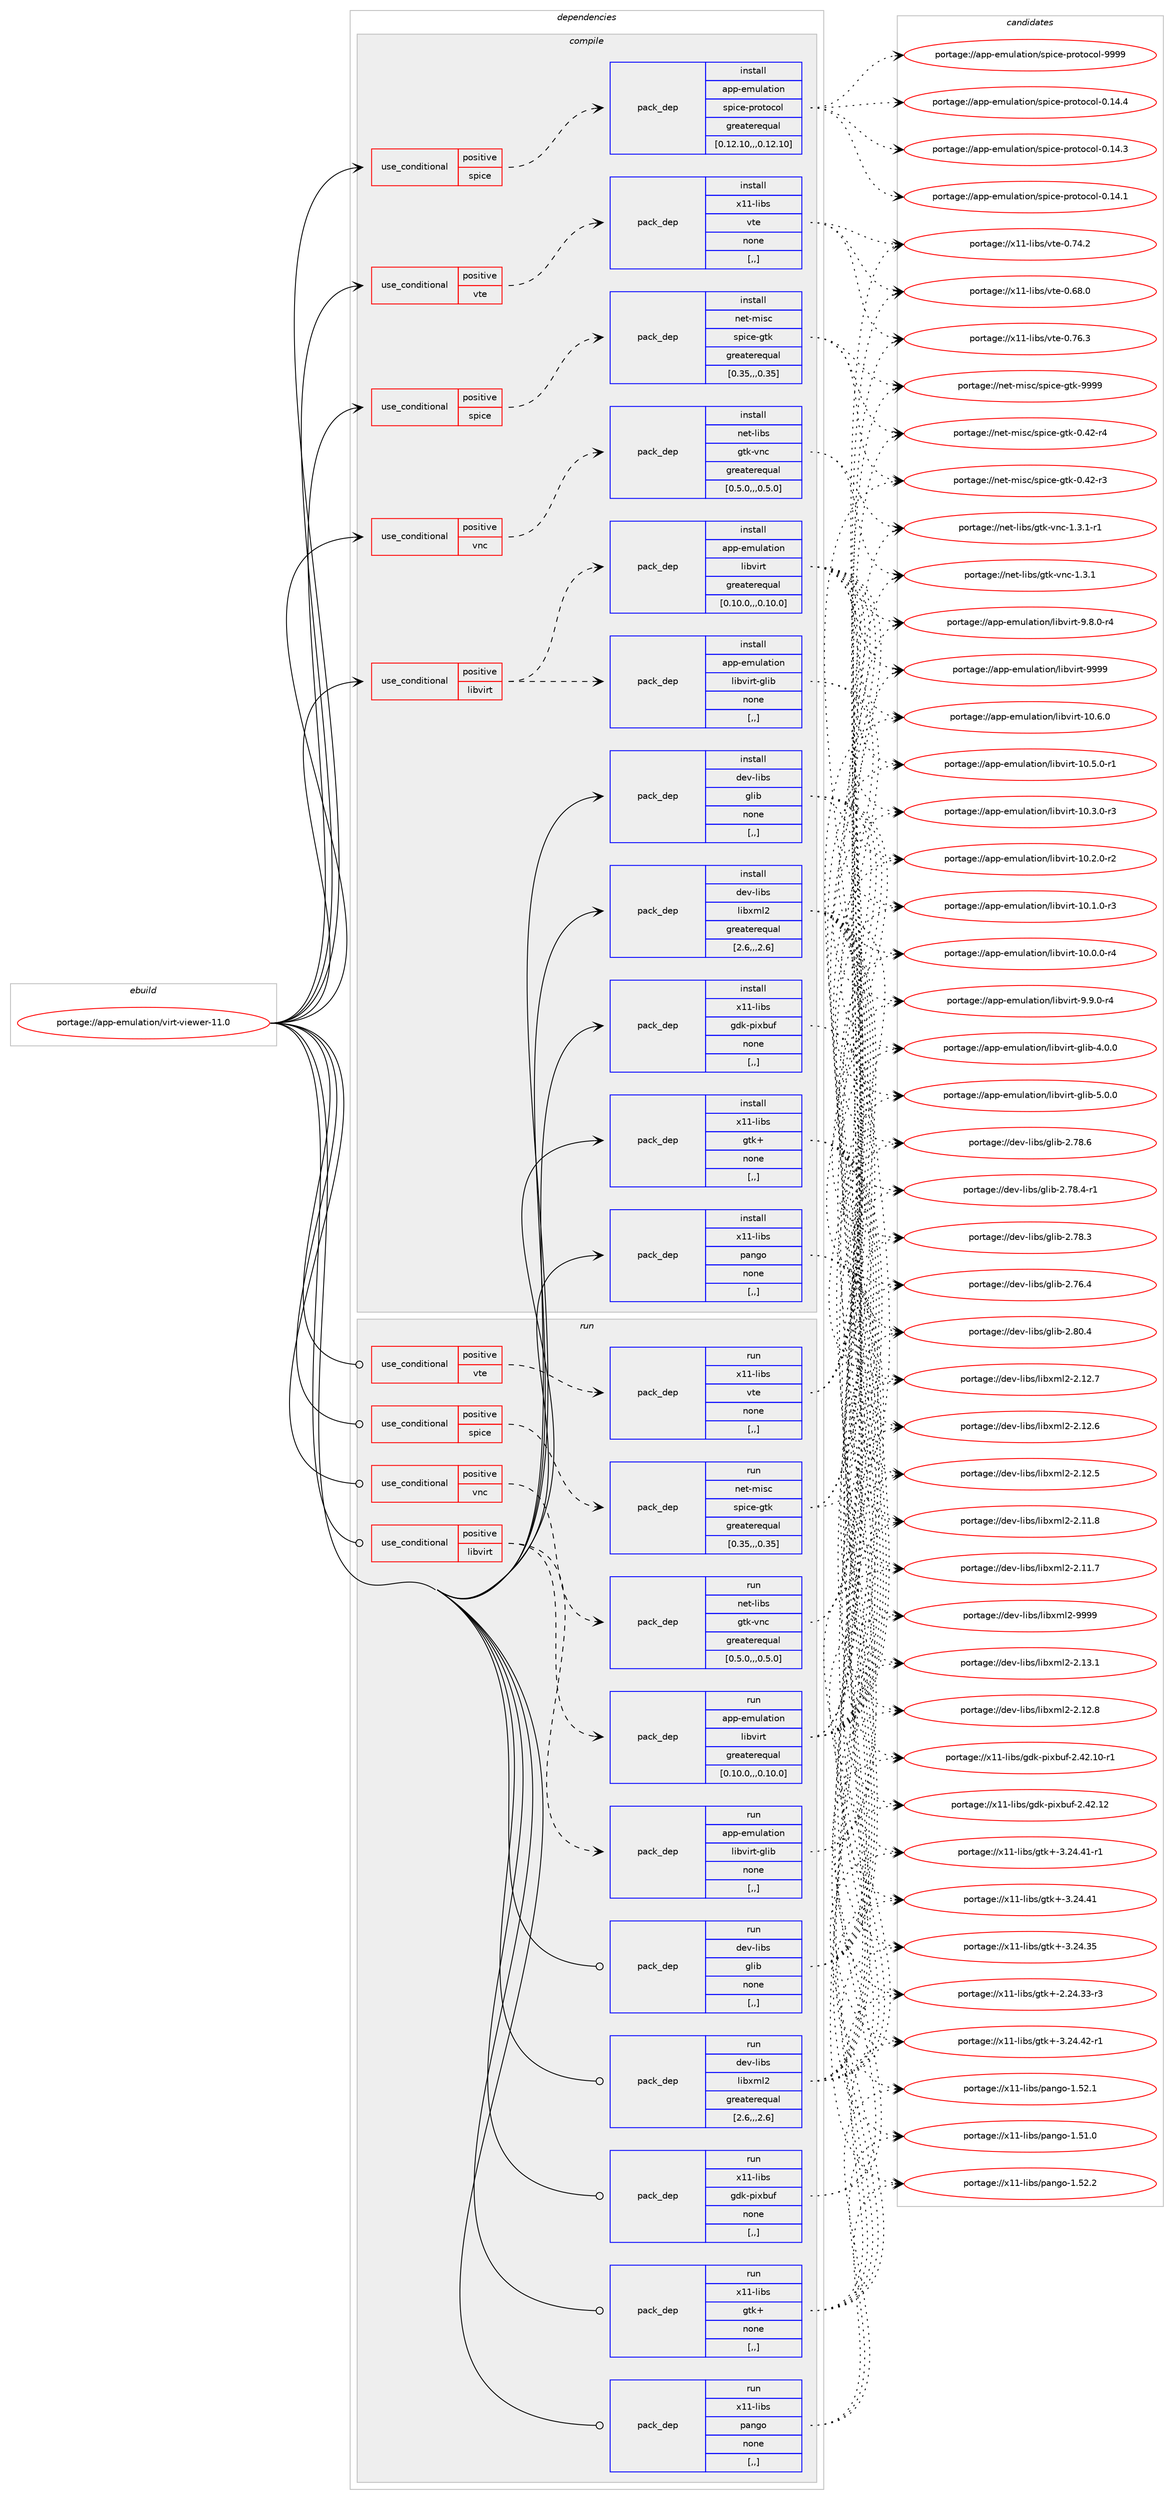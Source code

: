 digraph prolog {

# *************
# Graph options
# *************

newrank=true;
concentrate=true;
compound=true;
graph [rankdir=LR,fontname=Helvetica,fontsize=10,ranksep=1.5];#, ranksep=2.5, nodesep=0.2];
edge  [arrowhead=vee];
node  [fontname=Helvetica,fontsize=10];

# **********
# The ebuild
# **********

subgraph cluster_leftcol {
color=gray;
label=<<i>ebuild</i>>;
id [label="portage://app-emulation/virt-viewer-11.0", color=red, width=4, href="../app-emulation/virt-viewer-11.0.svg"];
}

# ****************
# The dependencies
# ****************

subgraph cluster_midcol {
color=gray;
label=<<i>dependencies</i>>;
subgraph cluster_compile {
fillcolor="#eeeeee";
style=filled;
label=<<i>compile</i>>;
subgraph cond139039 {
dependency525807 [label=<<TABLE BORDER="0" CELLBORDER="1" CELLSPACING="0" CELLPADDING="4"><TR><TD ROWSPAN="3" CELLPADDING="10">use_conditional</TD></TR><TR><TD>positive</TD></TR><TR><TD>libvirt</TD></TR></TABLE>>, shape=none, color=red];
subgraph pack382826 {
dependency525808 [label=<<TABLE BORDER="0" CELLBORDER="1" CELLSPACING="0" CELLPADDING="4" WIDTH="220"><TR><TD ROWSPAN="6" CELLPADDING="30">pack_dep</TD></TR><TR><TD WIDTH="110">install</TD></TR><TR><TD>app-emulation</TD></TR><TR><TD>libvirt</TD></TR><TR><TD>greaterequal</TD></TR><TR><TD>[0.10.0,,,0.10.0]</TD></TR></TABLE>>, shape=none, color=blue];
}
dependency525807:e -> dependency525808:w [weight=20,style="dashed",arrowhead="vee"];
subgraph pack382827 {
dependency525809 [label=<<TABLE BORDER="0" CELLBORDER="1" CELLSPACING="0" CELLPADDING="4" WIDTH="220"><TR><TD ROWSPAN="6" CELLPADDING="30">pack_dep</TD></TR><TR><TD WIDTH="110">install</TD></TR><TR><TD>app-emulation</TD></TR><TR><TD>libvirt-glib</TD></TR><TR><TD>none</TD></TR><TR><TD>[,,]</TD></TR></TABLE>>, shape=none, color=blue];
}
dependency525807:e -> dependency525809:w [weight=20,style="dashed",arrowhead="vee"];
}
id:e -> dependency525807:w [weight=20,style="solid",arrowhead="vee"];
subgraph cond139040 {
dependency525810 [label=<<TABLE BORDER="0" CELLBORDER="1" CELLSPACING="0" CELLPADDING="4"><TR><TD ROWSPAN="3" CELLPADDING="10">use_conditional</TD></TR><TR><TD>positive</TD></TR><TR><TD>spice</TD></TR></TABLE>>, shape=none, color=red];
subgraph pack382828 {
dependency525811 [label=<<TABLE BORDER="0" CELLBORDER="1" CELLSPACING="0" CELLPADDING="4" WIDTH="220"><TR><TD ROWSPAN="6" CELLPADDING="30">pack_dep</TD></TR><TR><TD WIDTH="110">install</TD></TR><TR><TD>app-emulation</TD></TR><TR><TD>spice-protocol</TD></TR><TR><TD>greaterequal</TD></TR><TR><TD>[0.12.10,,,0.12.10]</TD></TR></TABLE>>, shape=none, color=blue];
}
dependency525810:e -> dependency525811:w [weight=20,style="dashed",arrowhead="vee"];
}
id:e -> dependency525810:w [weight=20,style="solid",arrowhead="vee"];
subgraph cond139041 {
dependency525812 [label=<<TABLE BORDER="0" CELLBORDER="1" CELLSPACING="0" CELLPADDING="4"><TR><TD ROWSPAN="3" CELLPADDING="10">use_conditional</TD></TR><TR><TD>positive</TD></TR><TR><TD>spice</TD></TR></TABLE>>, shape=none, color=red];
subgraph pack382829 {
dependency525813 [label=<<TABLE BORDER="0" CELLBORDER="1" CELLSPACING="0" CELLPADDING="4" WIDTH="220"><TR><TD ROWSPAN="6" CELLPADDING="30">pack_dep</TD></TR><TR><TD WIDTH="110">install</TD></TR><TR><TD>net-misc</TD></TR><TR><TD>spice-gtk</TD></TR><TR><TD>greaterequal</TD></TR><TR><TD>[0.35,,,0.35]</TD></TR></TABLE>>, shape=none, color=blue];
}
dependency525812:e -> dependency525813:w [weight=20,style="dashed",arrowhead="vee"];
}
id:e -> dependency525812:w [weight=20,style="solid",arrowhead="vee"];
subgraph cond139042 {
dependency525814 [label=<<TABLE BORDER="0" CELLBORDER="1" CELLSPACING="0" CELLPADDING="4"><TR><TD ROWSPAN="3" CELLPADDING="10">use_conditional</TD></TR><TR><TD>positive</TD></TR><TR><TD>vnc</TD></TR></TABLE>>, shape=none, color=red];
subgraph pack382830 {
dependency525815 [label=<<TABLE BORDER="0" CELLBORDER="1" CELLSPACING="0" CELLPADDING="4" WIDTH="220"><TR><TD ROWSPAN="6" CELLPADDING="30">pack_dep</TD></TR><TR><TD WIDTH="110">install</TD></TR><TR><TD>net-libs</TD></TR><TR><TD>gtk-vnc</TD></TR><TR><TD>greaterequal</TD></TR><TR><TD>[0.5.0,,,0.5.0]</TD></TR></TABLE>>, shape=none, color=blue];
}
dependency525814:e -> dependency525815:w [weight=20,style="dashed",arrowhead="vee"];
}
id:e -> dependency525814:w [weight=20,style="solid",arrowhead="vee"];
subgraph cond139043 {
dependency525816 [label=<<TABLE BORDER="0" CELLBORDER="1" CELLSPACING="0" CELLPADDING="4"><TR><TD ROWSPAN="3" CELLPADDING="10">use_conditional</TD></TR><TR><TD>positive</TD></TR><TR><TD>vte</TD></TR></TABLE>>, shape=none, color=red];
subgraph pack382831 {
dependency525817 [label=<<TABLE BORDER="0" CELLBORDER="1" CELLSPACING="0" CELLPADDING="4" WIDTH="220"><TR><TD ROWSPAN="6" CELLPADDING="30">pack_dep</TD></TR><TR><TD WIDTH="110">install</TD></TR><TR><TD>x11-libs</TD></TR><TR><TD>vte</TD></TR><TR><TD>none</TD></TR><TR><TD>[,,]</TD></TR></TABLE>>, shape=none, color=blue];
}
dependency525816:e -> dependency525817:w [weight=20,style="dashed",arrowhead="vee"];
}
id:e -> dependency525816:w [weight=20,style="solid",arrowhead="vee"];
subgraph pack382832 {
dependency525818 [label=<<TABLE BORDER="0" CELLBORDER="1" CELLSPACING="0" CELLPADDING="4" WIDTH="220"><TR><TD ROWSPAN="6" CELLPADDING="30">pack_dep</TD></TR><TR><TD WIDTH="110">install</TD></TR><TR><TD>dev-libs</TD></TR><TR><TD>glib</TD></TR><TR><TD>none</TD></TR><TR><TD>[,,]</TD></TR></TABLE>>, shape=none, color=blue];
}
id:e -> dependency525818:w [weight=20,style="solid",arrowhead="vee"];
subgraph pack382833 {
dependency525819 [label=<<TABLE BORDER="0" CELLBORDER="1" CELLSPACING="0" CELLPADDING="4" WIDTH="220"><TR><TD ROWSPAN="6" CELLPADDING="30">pack_dep</TD></TR><TR><TD WIDTH="110">install</TD></TR><TR><TD>dev-libs</TD></TR><TR><TD>libxml2</TD></TR><TR><TD>greaterequal</TD></TR><TR><TD>[2.6,,,2.6]</TD></TR></TABLE>>, shape=none, color=blue];
}
id:e -> dependency525819:w [weight=20,style="solid",arrowhead="vee"];
subgraph pack382834 {
dependency525820 [label=<<TABLE BORDER="0" CELLBORDER="1" CELLSPACING="0" CELLPADDING="4" WIDTH="220"><TR><TD ROWSPAN="6" CELLPADDING="30">pack_dep</TD></TR><TR><TD WIDTH="110">install</TD></TR><TR><TD>x11-libs</TD></TR><TR><TD>gdk-pixbuf</TD></TR><TR><TD>none</TD></TR><TR><TD>[,,]</TD></TR></TABLE>>, shape=none, color=blue];
}
id:e -> dependency525820:w [weight=20,style="solid",arrowhead="vee"];
subgraph pack382835 {
dependency525821 [label=<<TABLE BORDER="0" CELLBORDER="1" CELLSPACING="0" CELLPADDING="4" WIDTH="220"><TR><TD ROWSPAN="6" CELLPADDING="30">pack_dep</TD></TR><TR><TD WIDTH="110">install</TD></TR><TR><TD>x11-libs</TD></TR><TR><TD>gtk+</TD></TR><TR><TD>none</TD></TR><TR><TD>[,,]</TD></TR></TABLE>>, shape=none, color=blue];
}
id:e -> dependency525821:w [weight=20,style="solid",arrowhead="vee"];
subgraph pack382836 {
dependency525822 [label=<<TABLE BORDER="0" CELLBORDER="1" CELLSPACING="0" CELLPADDING="4" WIDTH="220"><TR><TD ROWSPAN="6" CELLPADDING="30">pack_dep</TD></TR><TR><TD WIDTH="110">install</TD></TR><TR><TD>x11-libs</TD></TR><TR><TD>pango</TD></TR><TR><TD>none</TD></TR><TR><TD>[,,]</TD></TR></TABLE>>, shape=none, color=blue];
}
id:e -> dependency525822:w [weight=20,style="solid",arrowhead="vee"];
}
subgraph cluster_compileandrun {
fillcolor="#eeeeee";
style=filled;
label=<<i>compile and run</i>>;
}
subgraph cluster_run {
fillcolor="#eeeeee";
style=filled;
label=<<i>run</i>>;
subgraph cond139044 {
dependency525823 [label=<<TABLE BORDER="0" CELLBORDER="1" CELLSPACING="0" CELLPADDING="4"><TR><TD ROWSPAN="3" CELLPADDING="10">use_conditional</TD></TR><TR><TD>positive</TD></TR><TR><TD>libvirt</TD></TR></TABLE>>, shape=none, color=red];
subgraph pack382837 {
dependency525824 [label=<<TABLE BORDER="0" CELLBORDER="1" CELLSPACING="0" CELLPADDING="4" WIDTH="220"><TR><TD ROWSPAN="6" CELLPADDING="30">pack_dep</TD></TR><TR><TD WIDTH="110">run</TD></TR><TR><TD>app-emulation</TD></TR><TR><TD>libvirt</TD></TR><TR><TD>greaterequal</TD></TR><TR><TD>[0.10.0,,,0.10.0]</TD></TR></TABLE>>, shape=none, color=blue];
}
dependency525823:e -> dependency525824:w [weight=20,style="dashed",arrowhead="vee"];
subgraph pack382838 {
dependency525825 [label=<<TABLE BORDER="0" CELLBORDER="1" CELLSPACING="0" CELLPADDING="4" WIDTH="220"><TR><TD ROWSPAN="6" CELLPADDING="30">pack_dep</TD></TR><TR><TD WIDTH="110">run</TD></TR><TR><TD>app-emulation</TD></TR><TR><TD>libvirt-glib</TD></TR><TR><TD>none</TD></TR><TR><TD>[,,]</TD></TR></TABLE>>, shape=none, color=blue];
}
dependency525823:e -> dependency525825:w [weight=20,style="dashed",arrowhead="vee"];
}
id:e -> dependency525823:w [weight=20,style="solid",arrowhead="odot"];
subgraph cond139045 {
dependency525826 [label=<<TABLE BORDER="0" CELLBORDER="1" CELLSPACING="0" CELLPADDING="4"><TR><TD ROWSPAN="3" CELLPADDING="10">use_conditional</TD></TR><TR><TD>positive</TD></TR><TR><TD>spice</TD></TR></TABLE>>, shape=none, color=red];
subgraph pack382839 {
dependency525827 [label=<<TABLE BORDER="0" CELLBORDER="1" CELLSPACING="0" CELLPADDING="4" WIDTH="220"><TR><TD ROWSPAN="6" CELLPADDING="30">pack_dep</TD></TR><TR><TD WIDTH="110">run</TD></TR><TR><TD>net-misc</TD></TR><TR><TD>spice-gtk</TD></TR><TR><TD>greaterequal</TD></TR><TR><TD>[0.35,,,0.35]</TD></TR></TABLE>>, shape=none, color=blue];
}
dependency525826:e -> dependency525827:w [weight=20,style="dashed",arrowhead="vee"];
}
id:e -> dependency525826:w [weight=20,style="solid",arrowhead="odot"];
subgraph cond139046 {
dependency525828 [label=<<TABLE BORDER="0" CELLBORDER="1" CELLSPACING="0" CELLPADDING="4"><TR><TD ROWSPAN="3" CELLPADDING="10">use_conditional</TD></TR><TR><TD>positive</TD></TR><TR><TD>vnc</TD></TR></TABLE>>, shape=none, color=red];
subgraph pack382840 {
dependency525829 [label=<<TABLE BORDER="0" CELLBORDER="1" CELLSPACING="0" CELLPADDING="4" WIDTH="220"><TR><TD ROWSPAN="6" CELLPADDING="30">pack_dep</TD></TR><TR><TD WIDTH="110">run</TD></TR><TR><TD>net-libs</TD></TR><TR><TD>gtk-vnc</TD></TR><TR><TD>greaterequal</TD></TR><TR><TD>[0.5.0,,,0.5.0]</TD></TR></TABLE>>, shape=none, color=blue];
}
dependency525828:e -> dependency525829:w [weight=20,style="dashed",arrowhead="vee"];
}
id:e -> dependency525828:w [weight=20,style="solid",arrowhead="odot"];
subgraph cond139047 {
dependency525830 [label=<<TABLE BORDER="0" CELLBORDER="1" CELLSPACING="0" CELLPADDING="4"><TR><TD ROWSPAN="3" CELLPADDING="10">use_conditional</TD></TR><TR><TD>positive</TD></TR><TR><TD>vte</TD></TR></TABLE>>, shape=none, color=red];
subgraph pack382841 {
dependency525831 [label=<<TABLE BORDER="0" CELLBORDER="1" CELLSPACING="0" CELLPADDING="4" WIDTH="220"><TR><TD ROWSPAN="6" CELLPADDING="30">pack_dep</TD></TR><TR><TD WIDTH="110">run</TD></TR><TR><TD>x11-libs</TD></TR><TR><TD>vte</TD></TR><TR><TD>none</TD></TR><TR><TD>[,,]</TD></TR></TABLE>>, shape=none, color=blue];
}
dependency525830:e -> dependency525831:w [weight=20,style="dashed",arrowhead="vee"];
}
id:e -> dependency525830:w [weight=20,style="solid",arrowhead="odot"];
subgraph pack382842 {
dependency525832 [label=<<TABLE BORDER="0" CELLBORDER="1" CELLSPACING="0" CELLPADDING="4" WIDTH="220"><TR><TD ROWSPAN="6" CELLPADDING="30">pack_dep</TD></TR><TR><TD WIDTH="110">run</TD></TR><TR><TD>dev-libs</TD></TR><TR><TD>glib</TD></TR><TR><TD>none</TD></TR><TR><TD>[,,]</TD></TR></TABLE>>, shape=none, color=blue];
}
id:e -> dependency525832:w [weight=20,style="solid",arrowhead="odot"];
subgraph pack382843 {
dependency525833 [label=<<TABLE BORDER="0" CELLBORDER="1" CELLSPACING="0" CELLPADDING="4" WIDTH="220"><TR><TD ROWSPAN="6" CELLPADDING="30">pack_dep</TD></TR><TR><TD WIDTH="110">run</TD></TR><TR><TD>dev-libs</TD></TR><TR><TD>libxml2</TD></TR><TR><TD>greaterequal</TD></TR><TR><TD>[2.6,,,2.6]</TD></TR></TABLE>>, shape=none, color=blue];
}
id:e -> dependency525833:w [weight=20,style="solid",arrowhead="odot"];
subgraph pack382844 {
dependency525834 [label=<<TABLE BORDER="0" CELLBORDER="1" CELLSPACING="0" CELLPADDING="4" WIDTH="220"><TR><TD ROWSPAN="6" CELLPADDING="30">pack_dep</TD></TR><TR><TD WIDTH="110">run</TD></TR><TR><TD>x11-libs</TD></TR><TR><TD>gdk-pixbuf</TD></TR><TR><TD>none</TD></TR><TR><TD>[,,]</TD></TR></TABLE>>, shape=none, color=blue];
}
id:e -> dependency525834:w [weight=20,style="solid",arrowhead="odot"];
subgraph pack382845 {
dependency525835 [label=<<TABLE BORDER="0" CELLBORDER="1" CELLSPACING="0" CELLPADDING="4" WIDTH="220"><TR><TD ROWSPAN="6" CELLPADDING="30">pack_dep</TD></TR><TR><TD WIDTH="110">run</TD></TR><TR><TD>x11-libs</TD></TR><TR><TD>gtk+</TD></TR><TR><TD>none</TD></TR><TR><TD>[,,]</TD></TR></TABLE>>, shape=none, color=blue];
}
id:e -> dependency525835:w [weight=20,style="solid",arrowhead="odot"];
subgraph pack382846 {
dependency525836 [label=<<TABLE BORDER="0" CELLBORDER="1" CELLSPACING="0" CELLPADDING="4" WIDTH="220"><TR><TD ROWSPAN="6" CELLPADDING="30">pack_dep</TD></TR><TR><TD WIDTH="110">run</TD></TR><TR><TD>x11-libs</TD></TR><TR><TD>pango</TD></TR><TR><TD>none</TD></TR><TR><TD>[,,]</TD></TR></TABLE>>, shape=none, color=blue];
}
id:e -> dependency525836:w [weight=20,style="solid",arrowhead="odot"];
}
}

# **************
# The candidates
# **************

subgraph cluster_choices {
rank=same;
color=gray;
label=<<i>candidates</i>>;

subgraph choice382826 {
color=black;
nodesep=1;
choice97112112451011091171089711610511111047108105981181051141164557575757 [label="portage://app-emulation/libvirt-9999", color=red, width=4,href="../app-emulation/libvirt-9999.svg"];
choice971121124510110911710897116105111110471081059811810511411645494846544648 [label="portage://app-emulation/libvirt-10.6.0", color=red, width=4,href="../app-emulation/libvirt-10.6.0.svg"];
choice9711211245101109117108971161051111104710810598118105114116454948465346484511449 [label="portage://app-emulation/libvirt-10.5.0-r1", color=red, width=4,href="../app-emulation/libvirt-10.5.0-r1.svg"];
choice9711211245101109117108971161051111104710810598118105114116454948465146484511451 [label="portage://app-emulation/libvirt-10.3.0-r3", color=red, width=4,href="../app-emulation/libvirt-10.3.0-r3.svg"];
choice9711211245101109117108971161051111104710810598118105114116454948465046484511450 [label="portage://app-emulation/libvirt-10.2.0-r2", color=red, width=4,href="../app-emulation/libvirt-10.2.0-r2.svg"];
choice9711211245101109117108971161051111104710810598118105114116454948464946484511451 [label="portage://app-emulation/libvirt-10.1.0-r3", color=red, width=4,href="../app-emulation/libvirt-10.1.0-r3.svg"];
choice9711211245101109117108971161051111104710810598118105114116454948464846484511452 [label="portage://app-emulation/libvirt-10.0.0-r4", color=red, width=4,href="../app-emulation/libvirt-10.0.0-r4.svg"];
choice97112112451011091171089711610511111047108105981181051141164557465746484511452 [label="portage://app-emulation/libvirt-9.9.0-r4", color=red, width=4,href="../app-emulation/libvirt-9.9.0-r4.svg"];
choice97112112451011091171089711610511111047108105981181051141164557465646484511452 [label="portage://app-emulation/libvirt-9.8.0-r4", color=red, width=4,href="../app-emulation/libvirt-9.8.0-r4.svg"];
dependency525808:e -> choice97112112451011091171089711610511111047108105981181051141164557575757:w [style=dotted,weight="100"];
dependency525808:e -> choice971121124510110911710897116105111110471081059811810511411645494846544648:w [style=dotted,weight="100"];
dependency525808:e -> choice9711211245101109117108971161051111104710810598118105114116454948465346484511449:w [style=dotted,weight="100"];
dependency525808:e -> choice9711211245101109117108971161051111104710810598118105114116454948465146484511451:w [style=dotted,weight="100"];
dependency525808:e -> choice9711211245101109117108971161051111104710810598118105114116454948465046484511450:w [style=dotted,weight="100"];
dependency525808:e -> choice9711211245101109117108971161051111104710810598118105114116454948464946484511451:w [style=dotted,weight="100"];
dependency525808:e -> choice9711211245101109117108971161051111104710810598118105114116454948464846484511452:w [style=dotted,weight="100"];
dependency525808:e -> choice97112112451011091171089711610511111047108105981181051141164557465746484511452:w [style=dotted,weight="100"];
dependency525808:e -> choice97112112451011091171089711610511111047108105981181051141164557465646484511452:w [style=dotted,weight="100"];
}
subgraph choice382827 {
color=black;
nodesep=1;
choice97112112451011091171089711610511111047108105981181051141164510310810598455346484648 [label="portage://app-emulation/libvirt-glib-5.0.0", color=red, width=4,href="../app-emulation/libvirt-glib-5.0.0.svg"];
choice97112112451011091171089711610511111047108105981181051141164510310810598455246484648 [label="portage://app-emulation/libvirt-glib-4.0.0", color=red, width=4,href="../app-emulation/libvirt-glib-4.0.0.svg"];
dependency525809:e -> choice97112112451011091171089711610511111047108105981181051141164510310810598455346484648:w [style=dotted,weight="100"];
dependency525809:e -> choice97112112451011091171089711610511111047108105981181051141164510310810598455246484648:w [style=dotted,weight="100"];
}
subgraph choice382828 {
color=black;
nodesep=1;
choice971121124510110911710897116105111110471151121059910145112114111116111991111084557575757 [label="portage://app-emulation/spice-protocol-9999", color=red, width=4,href="../app-emulation/spice-protocol-9999.svg"];
choice9711211245101109117108971161051111104711511210599101451121141111161119911110845484649524652 [label="portage://app-emulation/spice-protocol-0.14.4", color=red, width=4,href="../app-emulation/spice-protocol-0.14.4.svg"];
choice9711211245101109117108971161051111104711511210599101451121141111161119911110845484649524651 [label="portage://app-emulation/spice-protocol-0.14.3", color=red, width=4,href="../app-emulation/spice-protocol-0.14.3.svg"];
choice9711211245101109117108971161051111104711511210599101451121141111161119911110845484649524649 [label="portage://app-emulation/spice-protocol-0.14.1", color=red, width=4,href="../app-emulation/spice-protocol-0.14.1.svg"];
dependency525811:e -> choice971121124510110911710897116105111110471151121059910145112114111116111991111084557575757:w [style=dotted,weight="100"];
dependency525811:e -> choice9711211245101109117108971161051111104711511210599101451121141111161119911110845484649524652:w [style=dotted,weight="100"];
dependency525811:e -> choice9711211245101109117108971161051111104711511210599101451121141111161119911110845484649524651:w [style=dotted,weight="100"];
dependency525811:e -> choice9711211245101109117108971161051111104711511210599101451121141111161119911110845484649524649:w [style=dotted,weight="100"];
}
subgraph choice382829 {
color=black;
nodesep=1;
choice11010111645109105115994711511210599101451031161074557575757 [label="portage://net-misc/spice-gtk-9999", color=red, width=4,href="../net-misc/spice-gtk-9999.svg"];
choice110101116451091051159947115112105991014510311610745484652504511452 [label="portage://net-misc/spice-gtk-0.42-r4", color=red, width=4,href="../net-misc/spice-gtk-0.42-r4.svg"];
choice110101116451091051159947115112105991014510311610745484652504511451 [label="portage://net-misc/spice-gtk-0.42-r3", color=red, width=4,href="../net-misc/spice-gtk-0.42-r3.svg"];
dependency525813:e -> choice11010111645109105115994711511210599101451031161074557575757:w [style=dotted,weight="100"];
dependency525813:e -> choice110101116451091051159947115112105991014510311610745484652504511452:w [style=dotted,weight="100"];
dependency525813:e -> choice110101116451091051159947115112105991014510311610745484652504511451:w [style=dotted,weight="100"];
}
subgraph choice382830 {
color=black;
nodesep=1;
choice11010111645108105981154710311610745118110994549465146494511449 [label="portage://net-libs/gtk-vnc-1.3.1-r1", color=red, width=4,href="../net-libs/gtk-vnc-1.3.1-r1.svg"];
choice1101011164510810598115471031161074511811099454946514649 [label="portage://net-libs/gtk-vnc-1.3.1", color=red, width=4,href="../net-libs/gtk-vnc-1.3.1.svg"];
dependency525815:e -> choice11010111645108105981154710311610745118110994549465146494511449:w [style=dotted,weight="100"];
dependency525815:e -> choice1101011164510810598115471031161074511811099454946514649:w [style=dotted,weight="100"];
}
subgraph choice382831 {
color=black;
nodesep=1;
choice120494945108105981154711811610145484655544651 [label="portage://x11-libs/vte-0.76.3", color=red, width=4,href="../x11-libs/vte-0.76.3.svg"];
choice120494945108105981154711811610145484655524650 [label="portage://x11-libs/vte-0.74.2", color=red, width=4,href="../x11-libs/vte-0.74.2.svg"];
choice120494945108105981154711811610145484654564648 [label="portage://x11-libs/vte-0.68.0", color=red, width=4,href="../x11-libs/vte-0.68.0.svg"];
dependency525817:e -> choice120494945108105981154711811610145484655544651:w [style=dotted,weight="100"];
dependency525817:e -> choice120494945108105981154711811610145484655524650:w [style=dotted,weight="100"];
dependency525817:e -> choice120494945108105981154711811610145484654564648:w [style=dotted,weight="100"];
}
subgraph choice382832 {
color=black;
nodesep=1;
choice1001011184510810598115471031081059845504656484652 [label="portage://dev-libs/glib-2.80.4", color=red, width=4,href="../dev-libs/glib-2.80.4.svg"];
choice1001011184510810598115471031081059845504655564654 [label="portage://dev-libs/glib-2.78.6", color=red, width=4,href="../dev-libs/glib-2.78.6.svg"];
choice10010111845108105981154710310810598455046555646524511449 [label="portage://dev-libs/glib-2.78.4-r1", color=red, width=4,href="../dev-libs/glib-2.78.4-r1.svg"];
choice1001011184510810598115471031081059845504655564651 [label="portage://dev-libs/glib-2.78.3", color=red, width=4,href="../dev-libs/glib-2.78.3.svg"];
choice1001011184510810598115471031081059845504655544652 [label="portage://dev-libs/glib-2.76.4", color=red, width=4,href="../dev-libs/glib-2.76.4.svg"];
dependency525818:e -> choice1001011184510810598115471031081059845504656484652:w [style=dotted,weight="100"];
dependency525818:e -> choice1001011184510810598115471031081059845504655564654:w [style=dotted,weight="100"];
dependency525818:e -> choice10010111845108105981154710310810598455046555646524511449:w [style=dotted,weight="100"];
dependency525818:e -> choice1001011184510810598115471031081059845504655564651:w [style=dotted,weight="100"];
dependency525818:e -> choice1001011184510810598115471031081059845504655544652:w [style=dotted,weight="100"];
}
subgraph choice382833 {
color=black;
nodesep=1;
choice10010111845108105981154710810598120109108504557575757 [label="portage://dev-libs/libxml2-9999", color=red, width=4,href="../dev-libs/libxml2-9999.svg"];
choice100101118451081059811547108105981201091085045504649514649 [label="portage://dev-libs/libxml2-2.13.1", color=red, width=4,href="../dev-libs/libxml2-2.13.1.svg"];
choice100101118451081059811547108105981201091085045504649504656 [label="portage://dev-libs/libxml2-2.12.8", color=red, width=4,href="../dev-libs/libxml2-2.12.8.svg"];
choice100101118451081059811547108105981201091085045504649504655 [label="portage://dev-libs/libxml2-2.12.7", color=red, width=4,href="../dev-libs/libxml2-2.12.7.svg"];
choice100101118451081059811547108105981201091085045504649504654 [label="portage://dev-libs/libxml2-2.12.6", color=red, width=4,href="../dev-libs/libxml2-2.12.6.svg"];
choice100101118451081059811547108105981201091085045504649504653 [label="portage://dev-libs/libxml2-2.12.5", color=red, width=4,href="../dev-libs/libxml2-2.12.5.svg"];
choice100101118451081059811547108105981201091085045504649494656 [label="portage://dev-libs/libxml2-2.11.8", color=red, width=4,href="../dev-libs/libxml2-2.11.8.svg"];
choice100101118451081059811547108105981201091085045504649494655 [label="portage://dev-libs/libxml2-2.11.7", color=red, width=4,href="../dev-libs/libxml2-2.11.7.svg"];
dependency525819:e -> choice10010111845108105981154710810598120109108504557575757:w [style=dotted,weight="100"];
dependency525819:e -> choice100101118451081059811547108105981201091085045504649514649:w [style=dotted,weight="100"];
dependency525819:e -> choice100101118451081059811547108105981201091085045504649504656:w [style=dotted,weight="100"];
dependency525819:e -> choice100101118451081059811547108105981201091085045504649504655:w [style=dotted,weight="100"];
dependency525819:e -> choice100101118451081059811547108105981201091085045504649504654:w [style=dotted,weight="100"];
dependency525819:e -> choice100101118451081059811547108105981201091085045504649504653:w [style=dotted,weight="100"];
dependency525819:e -> choice100101118451081059811547108105981201091085045504649494656:w [style=dotted,weight="100"];
dependency525819:e -> choice100101118451081059811547108105981201091085045504649494655:w [style=dotted,weight="100"];
}
subgraph choice382834 {
color=black;
nodesep=1;
choice120494945108105981154710310010745112105120981171024550465250464950 [label="portage://x11-libs/gdk-pixbuf-2.42.12", color=red, width=4,href="../x11-libs/gdk-pixbuf-2.42.12.svg"];
choice1204949451081059811547103100107451121051209811710245504652504649484511449 [label="portage://x11-libs/gdk-pixbuf-2.42.10-r1", color=red, width=4,href="../x11-libs/gdk-pixbuf-2.42.10-r1.svg"];
dependency525820:e -> choice120494945108105981154710310010745112105120981171024550465250464950:w [style=dotted,weight="100"];
dependency525820:e -> choice1204949451081059811547103100107451121051209811710245504652504649484511449:w [style=dotted,weight="100"];
}
subgraph choice382835 {
color=black;
nodesep=1;
choice12049494510810598115471031161074345514650524652504511449 [label="portage://x11-libs/gtk+-3.24.42-r1", color=red, width=4,href="../x11-libs/gtk+-3.24.42-r1.svg"];
choice12049494510810598115471031161074345514650524652494511449 [label="portage://x11-libs/gtk+-3.24.41-r1", color=red, width=4,href="../x11-libs/gtk+-3.24.41-r1.svg"];
choice1204949451081059811547103116107434551465052465249 [label="portage://x11-libs/gtk+-3.24.41", color=red, width=4,href="../x11-libs/gtk+-3.24.41.svg"];
choice1204949451081059811547103116107434551465052465153 [label="portage://x11-libs/gtk+-3.24.35", color=red, width=4,href="../x11-libs/gtk+-3.24.35.svg"];
choice12049494510810598115471031161074345504650524651514511451 [label="portage://x11-libs/gtk+-2.24.33-r3", color=red, width=4,href="../x11-libs/gtk+-2.24.33-r3.svg"];
dependency525821:e -> choice12049494510810598115471031161074345514650524652504511449:w [style=dotted,weight="100"];
dependency525821:e -> choice12049494510810598115471031161074345514650524652494511449:w [style=dotted,weight="100"];
dependency525821:e -> choice1204949451081059811547103116107434551465052465249:w [style=dotted,weight="100"];
dependency525821:e -> choice1204949451081059811547103116107434551465052465153:w [style=dotted,weight="100"];
dependency525821:e -> choice12049494510810598115471031161074345504650524651514511451:w [style=dotted,weight="100"];
}
subgraph choice382836 {
color=black;
nodesep=1;
choice12049494510810598115471129711010311145494653504650 [label="portage://x11-libs/pango-1.52.2", color=red, width=4,href="../x11-libs/pango-1.52.2.svg"];
choice12049494510810598115471129711010311145494653504649 [label="portage://x11-libs/pango-1.52.1", color=red, width=4,href="../x11-libs/pango-1.52.1.svg"];
choice12049494510810598115471129711010311145494653494648 [label="portage://x11-libs/pango-1.51.0", color=red, width=4,href="../x11-libs/pango-1.51.0.svg"];
dependency525822:e -> choice12049494510810598115471129711010311145494653504650:w [style=dotted,weight="100"];
dependency525822:e -> choice12049494510810598115471129711010311145494653504649:w [style=dotted,weight="100"];
dependency525822:e -> choice12049494510810598115471129711010311145494653494648:w [style=dotted,weight="100"];
}
subgraph choice382837 {
color=black;
nodesep=1;
choice97112112451011091171089711610511111047108105981181051141164557575757 [label="portage://app-emulation/libvirt-9999", color=red, width=4,href="../app-emulation/libvirt-9999.svg"];
choice971121124510110911710897116105111110471081059811810511411645494846544648 [label="portage://app-emulation/libvirt-10.6.0", color=red, width=4,href="../app-emulation/libvirt-10.6.0.svg"];
choice9711211245101109117108971161051111104710810598118105114116454948465346484511449 [label="portage://app-emulation/libvirt-10.5.0-r1", color=red, width=4,href="../app-emulation/libvirt-10.5.0-r1.svg"];
choice9711211245101109117108971161051111104710810598118105114116454948465146484511451 [label="portage://app-emulation/libvirt-10.3.0-r3", color=red, width=4,href="../app-emulation/libvirt-10.3.0-r3.svg"];
choice9711211245101109117108971161051111104710810598118105114116454948465046484511450 [label="portage://app-emulation/libvirt-10.2.0-r2", color=red, width=4,href="../app-emulation/libvirt-10.2.0-r2.svg"];
choice9711211245101109117108971161051111104710810598118105114116454948464946484511451 [label="portage://app-emulation/libvirt-10.1.0-r3", color=red, width=4,href="../app-emulation/libvirt-10.1.0-r3.svg"];
choice9711211245101109117108971161051111104710810598118105114116454948464846484511452 [label="portage://app-emulation/libvirt-10.0.0-r4", color=red, width=4,href="../app-emulation/libvirt-10.0.0-r4.svg"];
choice97112112451011091171089711610511111047108105981181051141164557465746484511452 [label="portage://app-emulation/libvirt-9.9.0-r4", color=red, width=4,href="../app-emulation/libvirt-9.9.0-r4.svg"];
choice97112112451011091171089711610511111047108105981181051141164557465646484511452 [label="portage://app-emulation/libvirt-9.8.0-r4", color=red, width=4,href="../app-emulation/libvirt-9.8.0-r4.svg"];
dependency525824:e -> choice97112112451011091171089711610511111047108105981181051141164557575757:w [style=dotted,weight="100"];
dependency525824:e -> choice971121124510110911710897116105111110471081059811810511411645494846544648:w [style=dotted,weight="100"];
dependency525824:e -> choice9711211245101109117108971161051111104710810598118105114116454948465346484511449:w [style=dotted,weight="100"];
dependency525824:e -> choice9711211245101109117108971161051111104710810598118105114116454948465146484511451:w [style=dotted,weight="100"];
dependency525824:e -> choice9711211245101109117108971161051111104710810598118105114116454948465046484511450:w [style=dotted,weight="100"];
dependency525824:e -> choice9711211245101109117108971161051111104710810598118105114116454948464946484511451:w [style=dotted,weight="100"];
dependency525824:e -> choice9711211245101109117108971161051111104710810598118105114116454948464846484511452:w [style=dotted,weight="100"];
dependency525824:e -> choice97112112451011091171089711610511111047108105981181051141164557465746484511452:w [style=dotted,weight="100"];
dependency525824:e -> choice97112112451011091171089711610511111047108105981181051141164557465646484511452:w [style=dotted,weight="100"];
}
subgraph choice382838 {
color=black;
nodesep=1;
choice97112112451011091171089711610511111047108105981181051141164510310810598455346484648 [label="portage://app-emulation/libvirt-glib-5.0.0", color=red, width=4,href="../app-emulation/libvirt-glib-5.0.0.svg"];
choice97112112451011091171089711610511111047108105981181051141164510310810598455246484648 [label="portage://app-emulation/libvirt-glib-4.0.0", color=red, width=4,href="../app-emulation/libvirt-glib-4.0.0.svg"];
dependency525825:e -> choice97112112451011091171089711610511111047108105981181051141164510310810598455346484648:w [style=dotted,weight="100"];
dependency525825:e -> choice97112112451011091171089711610511111047108105981181051141164510310810598455246484648:w [style=dotted,weight="100"];
}
subgraph choice382839 {
color=black;
nodesep=1;
choice11010111645109105115994711511210599101451031161074557575757 [label="portage://net-misc/spice-gtk-9999", color=red, width=4,href="../net-misc/spice-gtk-9999.svg"];
choice110101116451091051159947115112105991014510311610745484652504511452 [label="portage://net-misc/spice-gtk-0.42-r4", color=red, width=4,href="../net-misc/spice-gtk-0.42-r4.svg"];
choice110101116451091051159947115112105991014510311610745484652504511451 [label="portage://net-misc/spice-gtk-0.42-r3", color=red, width=4,href="../net-misc/spice-gtk-0.42-r3.svg"];
dependency525827:e -> choice11010111645109105115994711511210599101451031161074557575757:w [style=dotted,weight="100"];
dependency525827:e -> choice110101116451091051159947115112105991014510311610745484652504511452:w [style=dotted,weight="100"];
dependency525827:e -> choice110101116451091051159947115112105991014510311610745484652504511451:w [style=dotted,weight="100"];
}
subgraph choice382840 {
color=black;
nodesep=1;
choice11010111645108105981154710311610745118110994549465146494511449 [label="portage://net-libs/gtk-vnc-1.3.1-r1", color=red, width=4,href="../net-libs/gtk-vnc-1.3.1-r1.svg"];
choice1101011164510810598115471031161074511811099454946514649 [label="portage://net-libs/gtk-vnc-1.3.1", color=red, width=4,href="../net-libs/gtk-vnc-1.3.1.svg"];
dependency525829:e -> choice11010111645108105981154710311610745118110994549465146494511449:w [style=dotted,weight="100"];
dependency525829:e -> choice1101011164510810598115471031161074511811099454946514649:w [style=dotted,weight="100"];
}
subgraph choice382841 {
color=black;
nodesep=1;
choice120494945108105981154711811610145484655544651 [label="portage://x11-libs/vte-0.76.3", color=red, width=4,href="../x11-libs/vte-0.76.3.svg"];
choice120494945108105981154711811610145484655524650 [label="portage://x11-libs/vte-0.74.2", color=red, width=4,href="../x11-libs/vte-0.74.2.svg"];
choice120494945108105981154711811610145484654564648 [label="portage://x11-libs/vte-0.68.0", color=red, width=4,href="../x11-libs/vte-0.68.0.svg"];
dependency525831:e -> choice120494945108105981154711811610145484655544651:w [style=dotted,weight="100"];
dependency525831:e -> choice120494945108105981154711811610145484655524650:w [style=dotted,weight="100"];
dependency525831:e -> choice120494945108105981154711811610145484654564648:w [style=dotted,weight="100"];
}
subgraph choice382842 {
color=black;
nodesep=1;
choice1001011184510810598115471031081059845504656484652 [label="portage://dev-libs/glib-2.80.4", color=red, width=4,href="../dev-libs/glib-2.80.4.svg"];
choice1001011184510810598115471031081059845504655564654 [label="portage://dev-libs/glib-2.78.6", color=red, width=4,href="../dev-libs/glib-2.78.6.svg"];
choice10010111845108105981154710310810598455046555646524511449 [label="portage://dev-libs/glib-2.78.4-r1", color=red, width=4,href="../dev-libs/glib-2.78.4-r1.svg"];
choice1001011184510810598115471031081059845504655564651 [label="portage://dev-libs/glib-2.78.3", color=red, width=4,href="../dev-libs/glib-2.78.3.svg"];
choice1001011184510810598115471031081059845504655544652 [label="portage://dev-libs/glib-2.76.4", color=red, width=4,href="../dev-libs/glib-2.76.4.svg"];
dependency525832:e -> choice1001011184510810598115471031081059845504656484652:w [style=dotted,weight="100"];
dependency525832:e -> choice1001011184510810598115471031081059845504655564654:w [style=dotted,weight="100"];
dependency525832:e -> choice10010111845108105981154710310810598455046555646524511449:w [style=dotted,weight="100"];
dependency525832:e -> choice1001011184510810598115471031081059845504655564651:w [style=dotted,weight="100"];
dependency525832:e -> choice1001011184510810598115471031081059845504655544652:w [style=dotted,weight="100"];
}
subgraph choice382843 {
color=black;
nodesep=1;
choice10010111845108105981154710810598120109108504557575757 [label="portage://dev-libs/libxml2-9999", color=red, width=4,href="../dev-libs/libxml2-9999.svg"];
choice100101118451081059811547108105981201091085045504649514649 [label="portage://dev-libs/libxml2-2.13.1", color=red, width=4,href="../dev-libs/libxml2-2.13.1.svg"];
choice100101118451081059811547108105981201091085045504649504656 [label="portage://dev-libs/libxml2-2.12.8", color=red, width=4,href="../dev-libs/libxml2-2.12.8.svg"];
choice100101118451081059811547108105981201091085045504649504655 [label="portage://dev-libs/libxml2-2.12.7", color=red, width=4,href="../dev-libs/libxml2-2.12.7.svg"];
choice100101118451081059811547108105981201091085045504649504654 [label="portage://dev-libs/libxml2-2.12.6", color=red, width=4,href="../dev-libs/libxml2-2.12.6.svg"];
choice100101118451081059811547108105981201091085045504649504653 [label="portage://dev-libs/libxml2-2.12.5", color=red, width=4,href="../dev-libs/libxml2-2.12.5.svg"];
choice100101118451081059811547108105981201091085045504649494656 [label="portage://dev-libs/libxml2-2.11.8", color=red, width=4,href="../dev-libs/libxml2-2.11.8.svg"];
choice100101118451081059811547108105981201091085045504649494655 [label="portage://dev-libs/libxml2-2.11.7", color=red, width=4,href="../dev-libs/libxml2-2.11.7.svg"];
dependency525833:e -> choice10010111845108105981154710810598120109108504557575757:w [style=dotted,weight="100"];
dependency525833:e -> choice100101118451081059811547108105981201091085045504649514649:w [style=dotted,weight="100"];
dependency525833:e -> choice100101118451081059811547108105981201091085045504649504656:w [style=dotted,weight="100"];
dependency525833:e -> choice100101118451081059811547108105981201091085045504649504655:w [style=dotted,weight="100"];
dependency525833:e -> choice100101118451081059811547108105981201091085045504649504654:w [style=dotted,weight="100"];
dependency525833:e -> choice100101118451081059811547108105981201091085045504649504653:w [style=dotted,weight="100"];
dependency525833:e -> choice100101118451081059811547108105981201091085045504649494656:w [style=dotted,weight="100"];
dependency525833:e -> choice100101118451081059811547108105981201091085045504649494655:w [style=dotted,weight="100"];
}
subgraph choice382844 {
color=black;
nodesep=1;
choice120494945108105981154710310010745112105120981171024550465250464950 [label="portage://x11-libs/gdk-pixbuf-2.42.12", color=red, width=4,href="../x11-libs/gdk-pixbuf-2.42.12.svg"];
choice1204949451081059811547103100107451121051209811710245504652504649484511449 [label="portage://x11-libs/gdk-pixbuf-2.42.10-r1", color=red, width=4,href="../x11-libs/gdk-pixbuf-2.42.10-r1.svg"];
dependency525834:e -> choice120494945108105981154710310010745112105120981171024550465250464950:w [style=dotted,weight="100"];
dependency525834:e -> choice1204949451081059811547103100107451121051209811710245504652504649484511449:w [style=dotted,weight="100"];
}
subgraph choice382845 {
color=black;
nodesep=1;
choice12049494510810598115471031161074345514650524652504511449 [label="portage://x11-libs/gtk+-3.24.42-r1", color=red, width=4,href="../x11-libs/gtk+-3.24.42-r1.svg"];
choice12049494510810598115471031161074345514650524652494511449 [label="portage://x11-libs/gtk+-3.24.41-r1", color=red, width=4,href="../x11-libs/gtk+-3.24.41-r1.svg"];
choice1204949451081059811547103116107434551465052465249 [label="portage://x11-libs/gtk+-3.24.41", color=red, width=4,href="../x11-libs/gtk+-3.24.41.svg"];
choice1204949451081059811547103116107434551465052465153 [label="portage://x11-libs/gtk+-3.24.35", color=red, width=4,href="../x11-libs/gtk+-3.24.35.svg"];
choice12049494510810598115471031161074345504650524651514511451 [label="portage://x11-libs/gtk+-2.24.33-r3", color=red, width=4,href="../x11-libs/gtk+-2.24.33-r3.svg"];
dependency525835:e -> choice12049494510810598115471031161074345514650524652504511449:w [style=dotted,weight="100"];
dependency525835:e -> choice12049494510810598115471031161074345514650524652494511449:w [style=dotted,weight="100"];
dependency525835:e -> choice1204949451081059811547103116107434551465052465249:w [style=dotted,weight="100"];
dependency525835:e -> choice1204949451081059811547103116107434551465052465153:w [style=dotted,weight="100"];
dependency525835:e -> choice12049494510810598115471031161074345504650524651514511451:w [style=dotted,weight="100"];
}
subgraph choice382846 {
color=black;
nodesep=1;
choice12049494510810598115471129711010311145494653504650 [label="portage://x11-libs/pango-1.52.2", color=red, width=4,href="../x11-libs/pango-1.52.2.svg"];
choice12049494510810598115471129711010311145494653504649 [label="portage://x11-libs/pango-1.52.1", color=red, width=4,href="../x11-libs/pango-1.52.1.svg"];
choice12049494510810598115471129711010311145494653494648 [label="portage://x11-libs/pango-1.51.0", color=red, width=4,href="../x11-libs/pango-1.51.0.svg"];
dependency525836:e -> choice12049494510810598115471129711010311145494653504650:w [style=dotted,weight="100"];
dependency525836:e -> choice12049494510810598115471129711010311145494653504649:w [style=dotted,weight="100"];
dependency525836:e -> choice12049494510810598115471129711010311145494653494648:w [style=dotted,weight="100"];
}
}

}

